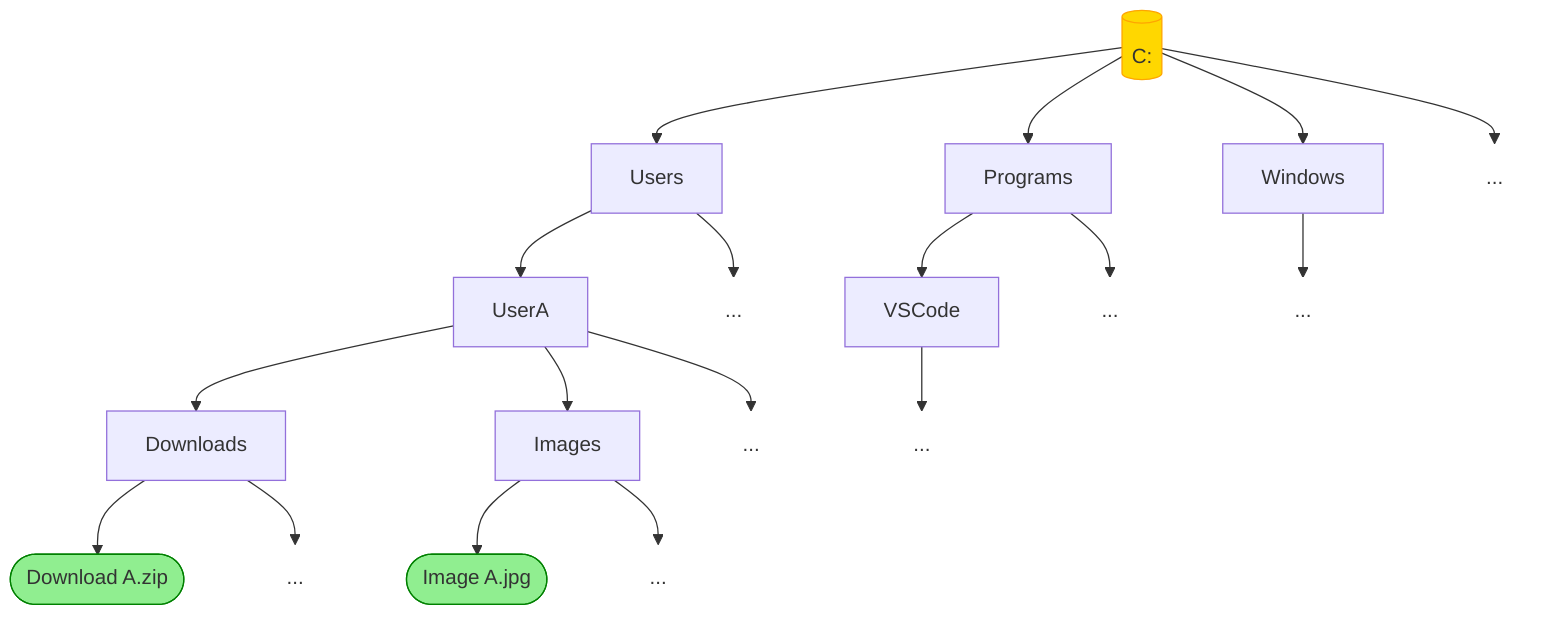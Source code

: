 flowchart

    Drive[(C:)]

    Drive --> Users
    Drive --> Programs
    Drive --> Windows
    Drive --> DriveMore[...]

    Users --> UserA
    Users --> UsersMore[...]

    UserA --> Downloads
    UserA --> Images
    UserA --> UserAMore[...]

    Downloads --> DownloadA([Download A.zip])
    Downloads --> DownloadsMore[...]

    Images --> ImageA([Image A.jpg])
    Images --> ImagesMore[...]

    Programs --> VSCode
    Programs --> ProgramsMore[...]

    VSCode --> VSCodeMore[...]

    Windows --> WindowsMore[...]

    style Drive fill:gold,stroke:orange

    style DriveMore fill:transparent,stroke:transparent
    style UsersMore fill:transparent,stroke:transparent
    style UserAMore fill:transparent,stroke:transparent
    style DownloadsMore fill:transparent,stroke:transparent
    style ImagesMore fill:transparent,stroke:transparent
    style ProgramsMore fill:transparent,stroke:transparent
    style VSCodeMore fill:transparent,stroke:transparent
    style WindowsMore fill:transparent,stroke:transparent

    style DownloadA fill:lightgreen,stroke:green
    style ImageA fill:lightgreen,stroke:green